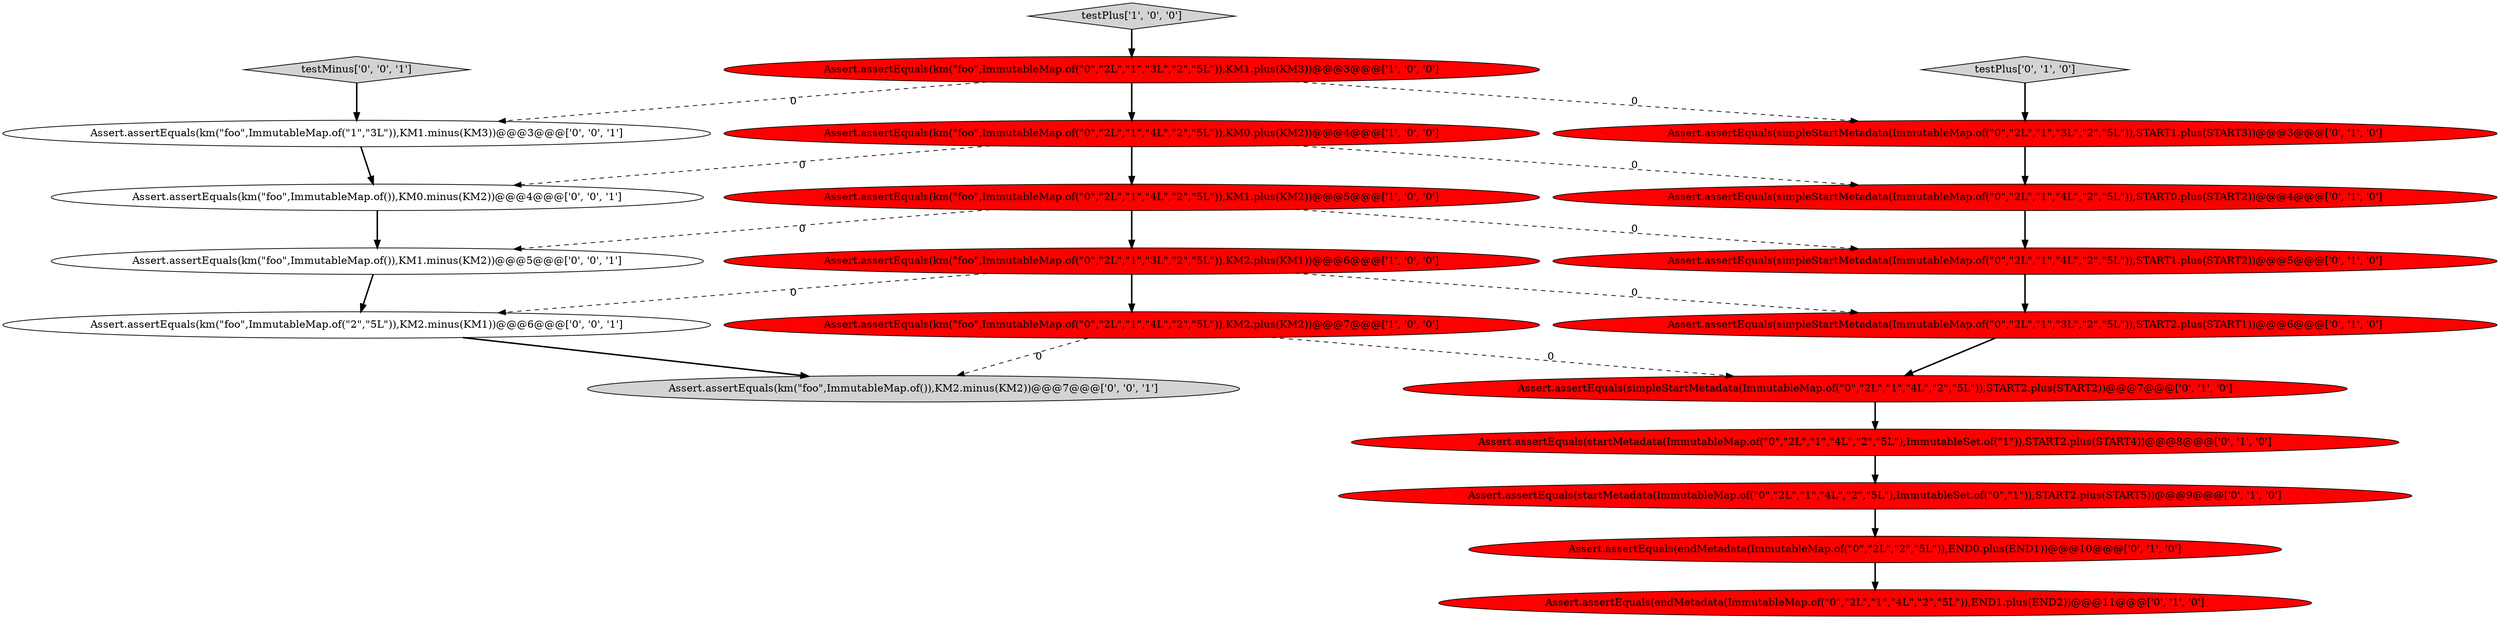 digraph {
18 [style = filled, label = "Assert.assertEquals(km(\"foo\",ImmutableMap.of()),KM0.minus(KM2))@@@4@@@['0', '0', '1']", fillcolor = white, shape = ellipse image = "AAA0AAABBB3BBB"];
3 [style = filled, label = "testPlus['1', '0', '0']", fillcolor = lightgray, shape = diamond image = "AAA0AAABBB1BBB"];
10 [style = filled, label = "Assert.assertEquals(startMetadata(ImmutableMap.of(\"0\",\"2L\",\"1\",\"4L\",\"2\",\"5L\"),ImmutableSet.of(\"0\",\"1\")),START2.plus(START5))@@@9@@@['0', '1', '0']", fillcolor = red, shape = ellipse image = "AAA1AAABBB2BBB"];
14 [style = filled, label = "Assert.assertEquals(simpleStartMetadata(ImmutableMap.of(\"0\",\"2L\",\"1\",\"4L\",\"2\",\"5L\")),START2.plus(START2))@@@7@@@['0', '1', '0']", fillcolor = red, shape = ellipse image = "AAA1AAABBB2BBB"];
20 [style = filled, label = "Assert.assertEquals(km(\"foo\",ImmutableMap.of(\"2\",\"5L\")),KM2.minus(KM1))@@@6@@@['0', '0', '1']", fillcolor = white, shape = ellipse image = "AAA0AAABBB3BBB"];
16 [style = filled, label = "testMinus['0', '0', '1']", fillcolor = lightgray, shape = diamond image = "AAA0AAABBB3BBB"];
5 [style = filled, label = "Assert.assertEquals(km(\"foo\",ImmutableMap.of(\"0\",\"2L\",\"1\",\"4L\",\"2\",\"5L\")),KM0.plus(KM2))@@@4@@@['1', '0', '0']", fillcolor = red, shape = ellipse image = "AAA1AAABBB1BBB"];
17 [style = filled, label = "Assert.assertEquals(km(\"foo\",ImmutableMap.of()),KM1.minus(KM2))@@@5@@@['0', '0', '1']", fillcolor = white, shape = ellipse image = "AAA0AAABBB3BBB"];
9 [style = filled, label = "Assert.assertEquals(simpleStartMetadata(ImmutableMap.of(\"0\",\"2L\",\"1\",\"4L\",\"2\",\"5L\")),START0.plus(START2))@@@4@@@['0', '1', '0']", fillcolor = red, shape = ellipse image = "AAA1AAABBB2BBB"];
4 [style = filled, label = "Assert.assertEquals(km(\"foo\",ImmutableMap.of(\"0\",\"2L\",\"1\",\"4L\",\"2\",\"5L\")),KM1.plus(KM2))@@@5@@@['1', '0', '0']", fillcolor = red, shape = ellipse image = "AAA1AAABBB1BBB"];
13 [style = filled, label = "Assert.assertEquals(endMetadata(ImmutableMap.of(\"0\",\"2L\",\"1\",\"4L\",\"2\",\"5L\")),END1.plus(END2))@@@11@@@['0', '1', '0']", fillcolor = red, shape = ellipse image = "AAA1AAABBB2BBB"];
11 [style = filled, label = "Assert.assertEquals(simpleStartMetadata(ImmutableMap.of(\"0\",\"2L\",\"1\",\"3L\",\"2\",\"5L\")),START2.plus(START1))@@@6@@@['0', '1', '0']", fillcolor = red, shape = ellipse image = "AAA1AAABBB2BBB"];
7 [style = filled, label = "Assert.assertEquals(endMetadata(ImmutableMap.of(\"0\",\"2L\",\"2\",\"5L\")),END0.plus(END1))@@@10@@@['0', '1', '0']", fillcolor = red, shape = ellipse image = "AAA1AAABBB2BBB"];
12 [style = filled, label = "testPlus['0', '1', '0']", fillcolor = lightgray, shape = diamond image = "AAA0AAABBB2BBB"];
0 [style = filled, label = "Assert.assertEquals(km(\"foo\",ImmutableMap.of(\"0\",\"2L\",\"1\",\"3L\",\"2\",\"5L\")),KM2.plus(KM1))@@@6@@@['1', '0', '0']", fillcolor = red, shape = ellipse image = "AAA1AAABBB1BBB"];
21 [style = filled, label = "Assert.assertEquals(km(\"foo\",ImmutableMap.of(\"1\",\"3L\")),KM1.minus(KM3))@@@3@@@['0', '0', '1']", fillcolor = white, shape = ellipse image = "AAA0AAABBB3BBB"];
6 [style = filled, label = "Assert.assertEquals(simpleStartMetadata(ImmutableMap.of(\"0\",\"2L\",\"1\",\"3L\",\"2\",\"5L\")),START1.plus(START3))@@@3@@@['0', '1', '0']", fillcolor = red, shape = ellipse image = "AAA1AAABBB2BBB"];
1 [style = filled, label = "Assert.assertEquals(km(\"foo\",ImmutableMap.of(\"0\",\"2L\",\"1\",\"4L\",\"2\",\"5L\")),KM2.plus(KM2))@@@7@@@['1', '0', '0']", fillcolor = red, shape = ellipse image = "AAA1AAABBB1BBB"];
15 [style = filled, label = "Assert.assertEquals(startMetadata(ImmutableMap.of(\"0\",\"2L\",\"1\",\"4L\",\"2\",\"5L\"),ImmutableSet.of(\"1\")),START2.plus(START4))@@@8@@@['0', '1', '0']", fillcolor = red, shape = ellipse image = "AAA1AAABBB2BBB"];
2 [style = filled, label = "Assert.assertEquals(km(\"foo\",ImmutableMap.of(\"0\",\"2L\",\"1\",\"3L\",\"2\",\"5L\")),KM1.plus(KM3))@@@3@@@['1', '0', '0']", fillcolor = red, shape = ellipse image = "AAA1AAABBB1BBB"];
8 [style = filled, label = "Assert.assertEquals(simpleStartMetadata(ImmutableMap.of(\"0\",\"2L\",\"1\",\"4L\",\"2\",\"5L\")),START1.plus(START2))@@@5@@@['0', '1', '0']", fillcolor = red, shape = ellipse image = "AAA1AAABBB2BBB"];
19 [style = filled, label = "Assert.assertEquals(km(\"foo\",ImmutableMap.of()),KM2.minus(KM2))@@@7@@@['0', '0', '1']", fillcolor = lightgray, shape = ellipse image = "AAA0AAABBB3BBB"];
7->13 [style = bold, label=""];
15->10 [style = bold, label=""];
1->14 [style = dashed, label="0"];
11->14 [style = bold, label=""];
4->17 [style = dashed, label="0"];
1->19 [style = dashed, label="0"];
18->17 [style = bold, label=""];
5->9 [style = dashed, label="0"];
0->11 [style = dashed, label="0"];
5->18 [style = dashed, label="0"];
9->8 [style = bold, label=""];
12->6 [style = bold, label=""];
0->20 [style = dashed, label="0"];
10->7 [style = bold, label=""];
21->18 [style = bold, label=""];
4->0 [style = bold, label=""];
3->2 [style = bold, label=""];
2->21 [style = dashed, label="0"];
0->1 [style = bold, label=""];
16->21 [style = bold, label=""];
5->4 [style = bold, label=""];
4->8 [style = dashed, label="0"];
2->6 [style = dashed, label="0"];
14->15 [style = bold, label=""];
6->9 [style = bold, label=""];
20->19 [style = bold, label=""];
8->11 [style = bold, label=""];
2->5 [style = bold, label=""];
17->20 [style = bold, label=""];
}

